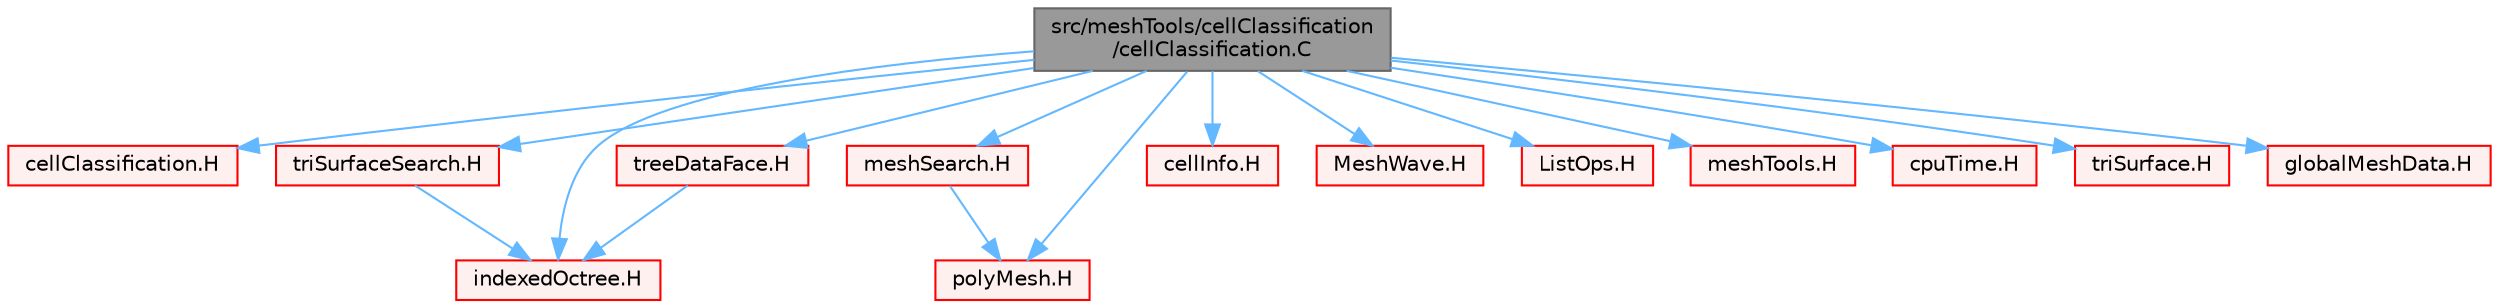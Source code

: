 digraph "src/meshTools/cellClassification/cellClassification.C"
{
 // LATEX_PDF_SIZE
  bgcolor="transparent";
  edge [fontname=Helvetica,fontsize=10,labelfontname=Helvetica,labelfontsize=10];
  node [fontname=Helvetica,fontsize=10,shape=box,height=0.2,width=0.4];
  Node1 [id="Node000001",label="src/meshTools/cellClassification\l/cellClassification.C",height=0.2,width=0.4,color="gray40", fillcolor="grey60", style="filled", fontcolor="black",tooltip=" "];
  Node1 -> Node2 [id="edge1_Node000001_Node000002",color="steelblue1",style="solid",tooltip=" "];
  Node2 [id="Node000002",label="cellClassification.H",height=0.2,width=0.4,color="red", fillcolor="#FFF0F0", style="filled",URL="$cellClassification_8H.html",tooltip=" "];
  Node1 -> Node215 [id="edge2_Node000001_Node000215",color="steelblue1",style="solid",tooltip=" "];
  Node215 [id="Node000215",label="triSurfaceSearch.H",height=0.2,width=0.4,color="red", fillcolor="#FFF0F0", style="filled",URL="$triSurfaceSearch_8H.html",tooltip=" "];
  Node215 -> Node217 [id="edge3_Node000215_Node000217",color="steelblue1",style="solid",tooltip=" "];
  Node217 [id="Node000217",label="indexedOctree.H",height=0.2,width=0.4,color="red", fillcolor="#FFF0F0", style="filled",URL="$indexedOctree_8H.html",tooltip=" "];
  Node1 -> Node217 [id="edge4_Node000001_Node000217",color="steelblue1",style="solid",tooltip=" "];
  Node1 -> Node259 [id="edge5_Node000001_Node000259",color="steelblue1",style="solid",tooltip=" "];
  Node259 [id="Node000259",label="treeDataFace.H",height=0.2,width=0.4,color="red", fillcolor="#FFF0F0", style="filled",URL="$treeDataFace_8H.html",tooltip=" "];
  Node259 -> Node217 [id="edge6_Node000259_Node000217",color="steelblue1",style="solid",tooltip=" "];
  Node1 -> Node281 [id="edge7_Node000001_Node000281",color="steelblue1",style="solid",tooltip=" "];
  Node281 [id="Node000281",label="meshSearch.H",height=0.2,width=0.4,color="red", fillcolor="#FFF0F0", style="filled",URL="$meshSearch_8H.html",tooltip=" "];
  Node281 -> Node282 [id="edge8_Node000281_Node000282",color="steelblue1",style="solid",tooltip=" "];
  Node282 [id="Node000282",label="polyMesh.H",height=0.2,width=0.4,color="red", fillcolor="#FFF0F0", style="filled",URL="$polyMesh_8H.html",tooltip=" "];
  Node1 -> Node319 [id="edge9_Node000001_Node000319",color="steelblue1",style="solid",tooltip=" "];
  Node319 [id="Node000319",label="cellInfo.H",height=0.2,width=0.4,color="red", fillcolor="#FFF0F0", style="filled",URL="$cellInfo_8H.html",tooltip=" "];
  Node1 -> Node282 [id="edge10_Node000001_Node000282",color="steelblue1",style="solid",tooltip=" "];
  Node1 -> Node321 [id="edge11_Node000001_Node000321",color="steelblue1",style="solid",tooltip=" "];
  Node321 [id="Node000321",label="MeshWave.H",height=0.2,width=0.4,color="red", fillcolor="#FFF0F0", style="filled",URL="$MeshWave_8H.html",tooltip=" "];
  Node1 -> Node139 [id="edge12_Node000001_Node000139",color="steelblue1",style="solid",tooltip=" "];
  Node139 [id="Node000139",label="ListOps.H",height=0.2,width=0.4,color="red", fillcolor="#FFF0F0", style="filled",URL="$ListOps_8H.html",tooltip="Various functions to operate on Lists."];
  Node1 -> Node324 [id="edge13_Node000001_Node000324",color="steelblue1",style="solid",tooltip=" "];
  Node324 [id="Node000324",label="meshTools.H",height=0.2,width=0.4,color="red", fillcolor="#FFF0F0", style="filled",URL="$meshTools_8H.html",tooltip=" "];
  Node1 -> Node325 [id="edge14_Node000001_Node000325",color="steelblue1",style="solid",tooltip=" "];
  Node325 [id="Node000325",label="cpuTime.H",height=0.2,width=0.4,color="red", fillcolor="#FFF0F0", style="filled",URL="$cpuTime_8H.html",tooltip=" "];
  Node1 -> Node232 [id="edge15_Node000001_Node000232",color="steelblue1",style="solid",tooltip=" "];
  Node232 [id="Node000232",label="triSurface.H",height=0.2,width=0.4,color="red", fillcolor="#FFF0F0", style="filled",URL="$triSurface_8H.html",tooltip=" "];
  Node1 -> Node330 [id="edge16_Node000001_Node000330",color="steelblue1",style="solid",tooltip=" "];
  Node330 [id="Node000330",label="globalMeshData.H",height=0.2,width=0.4,color="red", fillcolor="#FFF0F0", style="filled",URL="$globalMeshData_8H.html",tooltip=" "];
}

